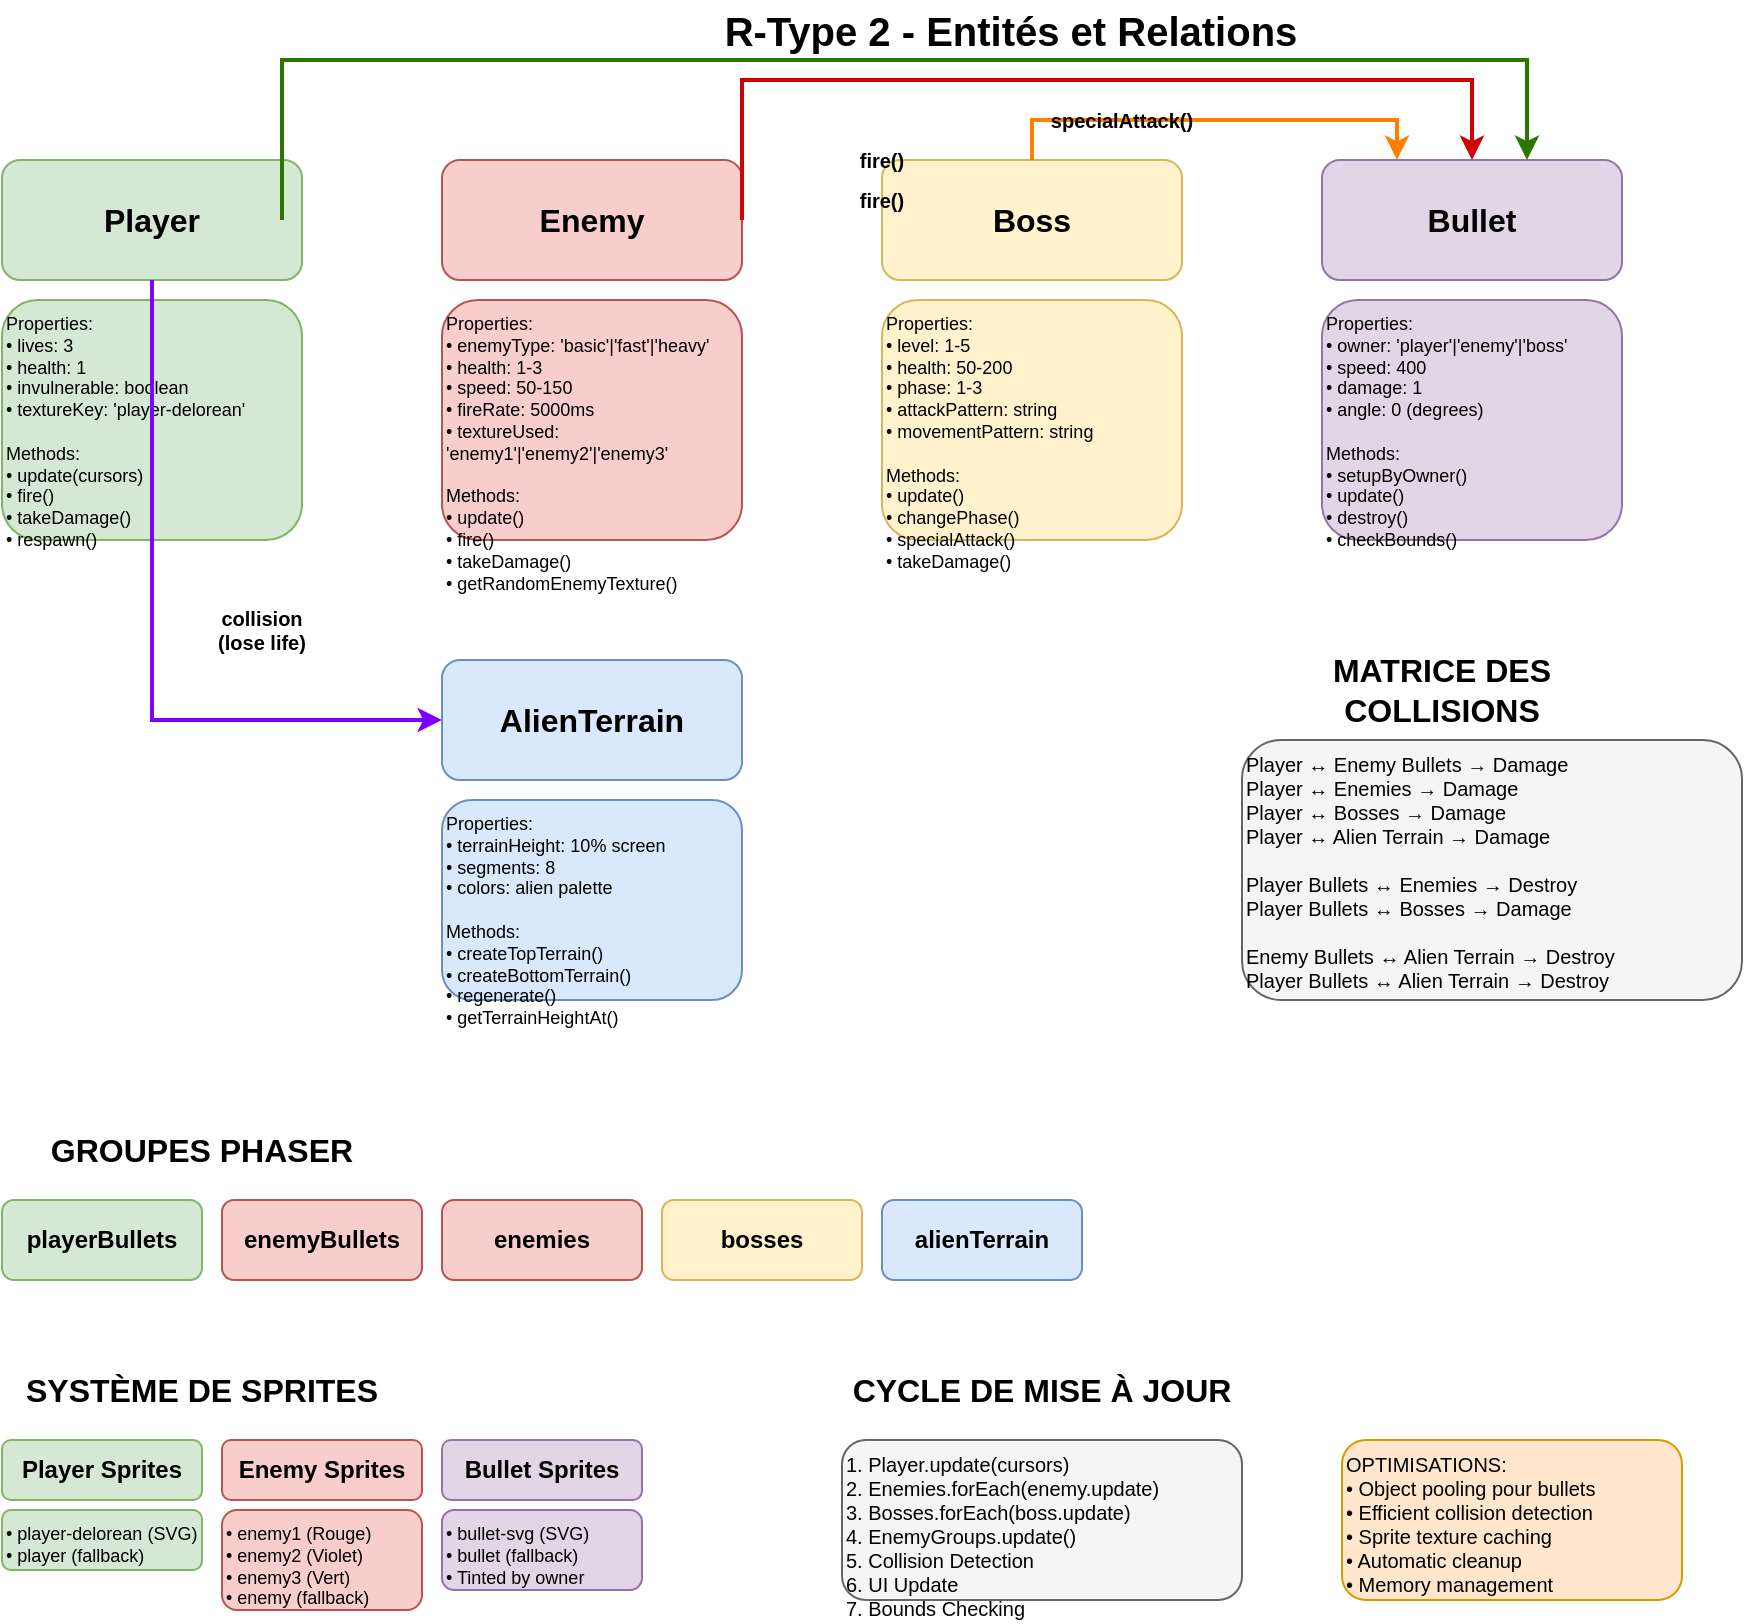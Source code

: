 <mxfile version="27.1.5">
  <diagram name="Entités et Relations" id="entities-relations">
    <mxGraphModel dx="511" dy="348" grid="1" gridSize="10" guides="1" tooltips="1" connect="1" arrows="1" fold="1" page="1" pageScale="1" pageWidth="1169" pageHeight="827" math="0" shadow="0">
      <root>
        <mxCell id="0" />
        <mxCell id="1" parent="0" />
        <mxCell id="title" value="R-Type 2 - Entités et Relations" style="text;html=1;strokeColor=none;fillColor=none;align=center;verticalAlign=middle;whiteSpace=wrap;rounded=0;fontSize=20;fontStyle=1;" parent="1" vertex="1">
          <mxGeometry x="350" y="20" width="469" height="30" as="geometry" />
        </mxCell>
        <mxCell id="player-entity" value="Player" style="rounded=1;whiteSpace=wrap;html=1;fillColor=#d5e8d4;strokeColor=#82b366;fontSize=16;fontStyle=1;" parent="1" vertex="1">
          <mxGeometry x="80" y="100" width="150" height="60" as="geometry" />
        </mxCell>
        <mxCell id="player-props" value="Properties:&#xa;• lives: 3&#xa;• health: 1&#xa;• invulnerable: boolean&#xa;• textureKey: &#39;player-delorean&#39;&#xa;&#xa;Methods:&#xa;• update(cursors)&#xa;• fire()&#xa;• takeDamage()&#xa;• respawn()" style="text;html=1;strokeColor=#82b366;fillColor=#d5e8d4;align=left;verticalAlign=top;whiteSpace=wrap;rounded=1;fontSize=9;" parent="1" vertex="1">
          <mxGeometry x="80" y="170" width="150" height="120" as="geometry" />
        </mxCell>
        <mxCell id="enemy-entity" value="Enemy" style="rounded=1;whiteSpace=wrap;html=1;fillColor=#f8cecc;strokeColor=#b85450;fontSize=16;fontStyle=1;" parent="1" vertex="1">
          <mxGeometry x="300" y="100" width="150" height="60" as="geometry" />
        </mxCell>
        <mxCell id="enemy-props" value="Properties:&#xa;• enemyType: &#39;basic&#39;|&#39;fast&#39;|&#39;heavy&#39;&#xa;• health: 1-3&#xa;• speed: 50-150&#xa;• fireRate: 5000ms&#xa;• textureUsed: &#39;enemy1&#39;|&#39;enemy2&#39;|&#39;enemy3&#39;&#xa;&#xa;Methods:&#xa;• update()&#xa;• fire()&#xa;• takeDamage()&#xa;• getRandomEnemyTexture()" style="text;html=1;strokeColor=#b85450;fillColor=#f8cecc;align=left;verticalAlign=top;whiteSpace=wrap;rounded=1;fontSize=9;" parent="1" vertex="1">
          <mxGeometry x="300" y="170" width="150" height="120" as="geometry" />
        </mxCell>
        <mxCell id="boss-entity" value="Boss" style="rounded=1;whiteSpace=wrap;html=1;fillColor=#fff2cc;strokeColor=#d6b656;fontSize=16;fontStyle=1;" parent="1" vertex="1">
          <mxGeometry x="520" y="100" width="150" height="60" as="geometry" />
        </mxCell>
        <mxCell id="boss-props" value="Properties:&#xa;• level: 1-5&#xa;• health: 50-200&#xa;• phase: 1-3&#xa;• attackPattern: string&#xa;• movementPattern: string&#xa;&#xa;Methods:&#xa;• update()&#xa;• changePhase()&#xa;• specialAttack()&#xa;• takeDamage()" style="text;html=1;strokeColor=#d6b656;fillColor=#fff2cc;align=left;verticalAlign=top;whiteSpace=wrap;rounded=1;fontSize=9;" parent="1" vertex="1">
          <mxGeometry x="520" y="170" width="150" height="120" as="geometry" />
        </mxCell>
        <mxCell id="bullet-entity" value="Bullet" style="rounded=1;whiteSpace=wrap;html=1;fillColor=#e1d5e7;strokeColor=#9673a6;fontSize=16;fontStyle=1;" parent="1" vertex="1">
          <mxGeometry x="740" y="100" width="150" height="60" as="geometry" />
        </mxCell>
        <mxCell id="bullet-props" value="Properties:&#xa;• owner: &#39;player&#39;|&#39;enemy&#39;|&#39;boss&#39;&#xa;• speed: 400&#xa;• damage: 1&#xa;• angle: 0 (degrees)&#xa;&#xa;Methods:&#xa;• setupByOwner()&#xa;• update()&#xa;• destroy()&#xa;• checkBounds()" style="text;html=1;strokeColor=#9673a6;fillColor=#e1d5e7;align=left;verticalAlign=top;whiteSpace=wrap;rounded=1;fontSize=9;" parent="1" vertex="1">
          <mxGeometry x="740" y="170" width="150" height="120" as="geometry" />
        </mxCell>
        <mxCell id="terrain-entity" value="AlienTerrain" style="rounded=1;whiteSpace=wrap;html=1;fillColor=#dae8fc;strokeColor=#6c8ebf;fontSize=16;fontStyle=1;" parent="1" vertex="1">
          <mxGeometry x="300" y="350" width="150" height="60" as="geometry" />
        </mxCell>
        <mxCell id="terrain-props" value="Properties:&#xa;• terrainHeight: 10% screen&#xa;• segments: 8&#xa;• colors: alien palette&#xa;&#xa;Methods:&#xa;• createTopTerrain()&#xa;• createBottomTerrain()&#xa;• regenerate()&#xa;• getTerrainHeightAt()" style="text;html=1;strokeColor=#6c8ebf;fillColor=#dae8fc;align=left;verticalAlign=top;whiteSpace=wrap;rounded=1;fontSize=9;" parent="1" vertex="1">
          <mxGeometry x="300" y="420" width="150" height="100" as="geometry" />
        </mxCell>
        <mxCell id="player-bullet-relation" style="edgeStyle=orthogonalEdgeStyle;rounded=0;orthogonalLoop=1;jettySize=auto;html=1;exitX=1;exitY=0.5;exitDx=0;exitDy=0;entryX=0.75;entryY=0;entryDx=0;entryDy=0;strokeWidth=2;strokeColor=#2D7600;" parent="1" edge="1">
          <mxGeometry relative="1" as="geometry">
            <mxPoint x="220" y="130" as="sourcePoint" />
            <mxPoint x="842.5" y="100" as="targetPoint" />
            <Array as="points">
              <mxPoint x="220" y="50" />
              <mxPoint x="843" y="50" />
            </Array>
          </mxGeometry>
        </mxCell>
        <mxCell id="player-bullet-label" value="fire()" style="text;html=1;strokeColor=none;fillColor=none;align=center;verticalAlign=middle;whiteSpace=wrap;rounded=0;fontSize=10;fontStyle=1;color=#2D7600;" parent="1" vertex="1">
          <mxGeometry x="500" y="110" width="40" height="20" as="geometry" />
        </mxCell>
        <mxCell id="enemy-bullet-relation" style="edgeStyle=orthogonalEdgeStyle;rounded=0;orthogonalLoop=1;jettySize=auto;html=1;exitX=1;exitY=0.5;exitDx=0;exitDy=0;entryX=0.5;entryY=0;entryDx=0;entryDy=0;strokeWidth=2;strokeColor=#D20100;" parent="1" source="enemy-entity" target="bullet-entity" edge="1">
          <mxGeometry relative="1" as="geometry">
            <Array as="points">
              <mxPoint x="450" y="60" />
              <mxPoint x="815" y="60" />
            </Array>
          </mxGeometry>
        </mxCell>
        <mxCell id="enemy-bullet-label" value="fire()" style="text;html=1;strokeColor=none;fillColor=none;align=center;verticalAlign=middle;whiteSpace=wrap;rounded=0;fontSize=10;fontStyle=1;color=#D20100;" parent="1" vertex="1">
          <mxGeometry x="500" y="90" width="40" height="20" as="geometry" />
        </mxCell>
        <mxCell id="boss-bullet-relation" style="edgeStyle=orthogonalEdgeStyle;rounded=0;orthogonalLoop=1;jettySize=auto;html=1;exitX=0.5;exitY=0;exitDx=0;exitDy=0;entryX=0.25;entryY=0;entryDx=0;entryDy=0;strokeWidth=2;strokeColor=#FF8000;" parent="1" source="boss-entity" target="bullet-entity" edge="1">
          <mxGeometry relative="1" as="geometry" />
        </mxCell>
        <mxCell id="boss-bullet-label" value="specialAttack()" style="text;html=1;strokeColor=none;fillColor=none;align=center;verticalAlign=middle;whiteSpace=wrap;rounded=0;fontSize=10;fontStyle=1;color=#FF8000;" parent="1" vertex="1">
          <mxGeometry x="600" y="70" width="80" height="20" as="geometry" />
        </mxCell>
        <mxCell id="player-terrain-collision" style="edgeStyle=orthogonalEdgeStyle;rounded=0;orthogonalLoop=1;jettySize=auto;html=1;exitX=0.5;exitY=1;exitDx=0;exitDy=0;entryX=0;entryY=0.5;entryDx=0;entryDy=0;strokeWidth=2;strokeColor=#7F00FF;strokeStyle=dashed;" parent="1" source="player-entity" target="terrain-entity" edge="1">
          <mxGeometry relative="1" as="geometry" />
        </mxCell>
        <mxCell id="player-terrain-label" value="collision&#xa;(lose life)" style="text;html=1;strokeColor=none;fillColor=none;align=center;verticalAlign=middle;whiteSpace=wrap;rounded=0;fontSize=10;fontStyle=1;color=#7F00FF;" parent="1" vertex="1">
          <mxGeometry x="180" y="320" width="60" height="30" as="geometry" />
        </mxCell>
        <mxCell id="groups-title" value="GROUPES PHASER" style="text;html=1;strokeColor=none;fillColor=none;align=center;verticalAlign=middle;whiteSpace=wrap;rounded=0;fontSize=16;fontStyle=1;" parent="1" vertex="1">
          <mxGeometry x="80" y="580" width="200" height="30" as="geometry" />
        </mxCell>
        <mxCell id="player-bullets-group" value="playerBullets" style="rounded=1;whiteSpace=wrap;html=1;fillColor=#d5e8d4;strokeColor=#82b366;fontSize=12;fontStyle=1;" parent="1" vertex="1">
          <mxGeometry x="80" y="620" width="100" height="40" as="geometry" />
        </mxCell>
        <mxCell id="enemy-bullets-group" value="enemyBullets" style="rounded=1;whiteSpace=wrap;html=1;fillColor=#f8cecc;strokeColor=#b85450;fontSize=12;fontStyle=1;" parent="1" vertex="1">
          <mxGeometry x="190" y="620" width="100" height="40" as="geometry" />
        </mxCell>
        <mxCell id="enemies-group" value="enemies" style="rounded=1;whiteSpace=wrap;html=1;fillColor=#f8cecc;strokeColor=#b85450;fontSize=12;fontStyle=1;" parent="1" vertex="1">
          <mxGeometry x="300" y="620" width="100" height="40" as="geometry" />
        </mxCell>
        <mxCell id="bosses-group" value="bosses" style="rounded=1;whiteSpace=wrap;html=1;fillColor=#fff2cc;strokeColor=#d6b656;fontSize=12;fontStyle=1;" parent="1" vertex="1">
          <mxGeometry x="410" y="620" width="100" height="40" as="geometry" />
        </mxCell>
        <mxCell id="alien-terrain-group" value="alienTerrain" style="rounded=1;whiteSpace=wrap;html=1;fillColor=#dae8fc;strokeColor=#6c8ebf;fontSize=12;fontStyle=1;" parent="1" vertex="1">
          <mxGeometry x="520" y="620" width="100" height="40" as="geometry" />
        </mxCell>
        <mxCell id="collisions-title" value="MATRICE DES COLLISIONS" style="text;html=1;strokeColor=none;fillColor=none;align=center;verticalAlign=middle;whiteSpace=wrap;rounded=0;fontSize=16;fontStyle=1;" parent="1" vertex="1">
          <mxGeometry x="700" y="350" width="200" height="30" as="geometry" />
        </mxCell>
        <mxCell id="collision-matrix" value="Player ↔ Enemy Bullets → Damage&#xa;Player ↔ Enemies → Damage&#xa;Player ↔ Bosses → Damage&#xa;Player ↔ Alien Terrain → Damage&#xa;&#xa;Player Bullets ↔ Enemies → Destroy&#xa;Player Bullets ↔ Bosses → Damage&#xa;&#xa;Enemy Bullets ↔ Alien Terrain → Destroy&#xa;Player Bullets ↔ Alien Terrain → Destroy" style="text;html=1;strokeColor=#666666;fillColor=#f5f5f5;align=left;verticalAlign=top;whiteSpace=wrap;rounded=1;fontSize=10;" parent="1" vertex="1">
          <mxGeometry x="700" y="390" width="250" height="130" as="geometry" />
        </mxCell>
        <mxCell id="sprites-title" value="SYSTÈME DE SPRITES" style="text;html=1;strokeColor=none;fillColor=none;align=center;verticalAlign=middle;whiteSpace=wrap;rounded=0;fontSize=16;fontStyle=1;" parent="1" vertex="1">
          <mxGeometry x="80" y="700" width="200" height="30" as="geometry" />
        </mxCell>
        <mxCell id="player-sprites" value="Player Sprites" style="rounded=1;whiteSpace=wrap;html=1;fillColor=#d5e8d4;strokeColor=#82b366;fontSize=12;fontStyle=1;" parent="1" vertex="1">
          <mxGeometry x="80" y="740" width="100" height="30" as="geometry" />
        </mxCell>
        <mxCell id="player-sprites-detail" value="• player-delorean (SVG)&#xa;• player (fallback)" style="text;html=1;strokeColor=#82b366;fillColor=#d5e8d4;align=left;verticalAlign=top;whiteSpace=wrap;rounded=1;fontSize=9;" parent="1" vertex="1">
          <mxGeometry x="80" y="775" width="100" height="30" as="geometry" />
        </mxCell>
        <mxCell id="enemy-sprites" value="Enemy Sprites" style="rounded=1;whiteSpace=wrap;html=1;fillColor=#f8cecc;strokeColor=#b85450;fontSize=12;fontStyle=1;" parent="1" vertex="1">
          <mxGeometry x="190" y="740" width="100" height="30" as="geometry" />
        </mxCell>
        <mxCell id="enemy-sprites-detail" value="• enemy1 (Rouge)&#xa;• enemy2 (Violet)&#xa;• enemy3 (Vert)&#xa;• enemy (fallback)" style="text;html=1;strokeColor=#b85450;fillColor=#f8cecc;align=left;verticalAlign=top;whiteSpace=wrap;rounded=1;fontSize=9;" parent="1" vertex="1">
          <mxGeometry x="190" y="775" width="100" height="50" as="geometry" />
        </mxCell>
        <mxCell id="bullet-sprites" value="Bullet Sprites" style="rounded=1;whiteSpace=wrap;html=1;fillColor=#e1d5e7;strokeColor=#9673a6;fontSize=12;fontStyle=1;" parent="1" vertex="1">
          <mxGeometry x="300" y="740" width="100" height="30" as="geometry" />
        </mxCell>
        <mxCell id="bullet-sprites-detail" value="• bullet-svg (SVG)&#xa;• bullet (fallback)&#xa;• Tinted by owner" style="text;html=1;strokeColor=#9673a6;fillColor=#e1d5e7;align=left;verticalAlign=top;whiteSpace=wrap;rounded=1;fontSize=9;" parent="1" vertex="1">
          <mxGeometry x="300" y="775" width="100" height="40" as="geometry" />
        </mxCell>
        <mxCell id="update-title" value="CYCLE DE MISE À JOUR" style="text;html=1;strokeColor=none;fillColor=none;align=center;verticalAlign=middle;whiteSpace=wrap;rounded=0;fontSize=16;fontStyle=1;" parent="1" vertex="1">
          <mxGeometry x="500" y="700" width="200" height="30" as="geometry" />
        </mxCell>
        <mxCell id="update-order" value="1. Player.update(cursors)&#xa;2. Enemies.forEach(enemy.update)&#xa;3. Bosses.forEach(boss.update)&#xa;4. EnemyGroups.update()&#xa;5. Collision Detection&#xa;6. UI Update&#xa;7. Bounds Checking" style="text;html=1;strokeColor=#666666;fillColor=#f5f5f5;align=left;verticalAlign=top;whiteSpace=wrap;rounded=1;fontSize=10;" parent="1" vertex="1">
          <mxGeometry x="500" y="740" width="200" height="80" as="geometry" />
        </mxCell>
        <mxCell id="performance-notes" value="OPTIMISATIONS:&#xa;• Object pooling pour bullets&#xa;• Efficient collision detection&#xa;• Sprite texture caching&#xa;• Automatic cleanup&#xa;• Memory management" style="text;html=1;strokeColor=#d79b00;fillColor=#ffe6cc;align=left;verticalAlign=top;whiteSpace=wrap;rounded=1;fontSize=10;" parent="1" vertex="1">
          <mxGeometry x="750" y="740" width="170" height="80" as="geometry" />
        </mxCell>
      </root>
    </mxGraphModel>
  </diagram>
</mxfile>
